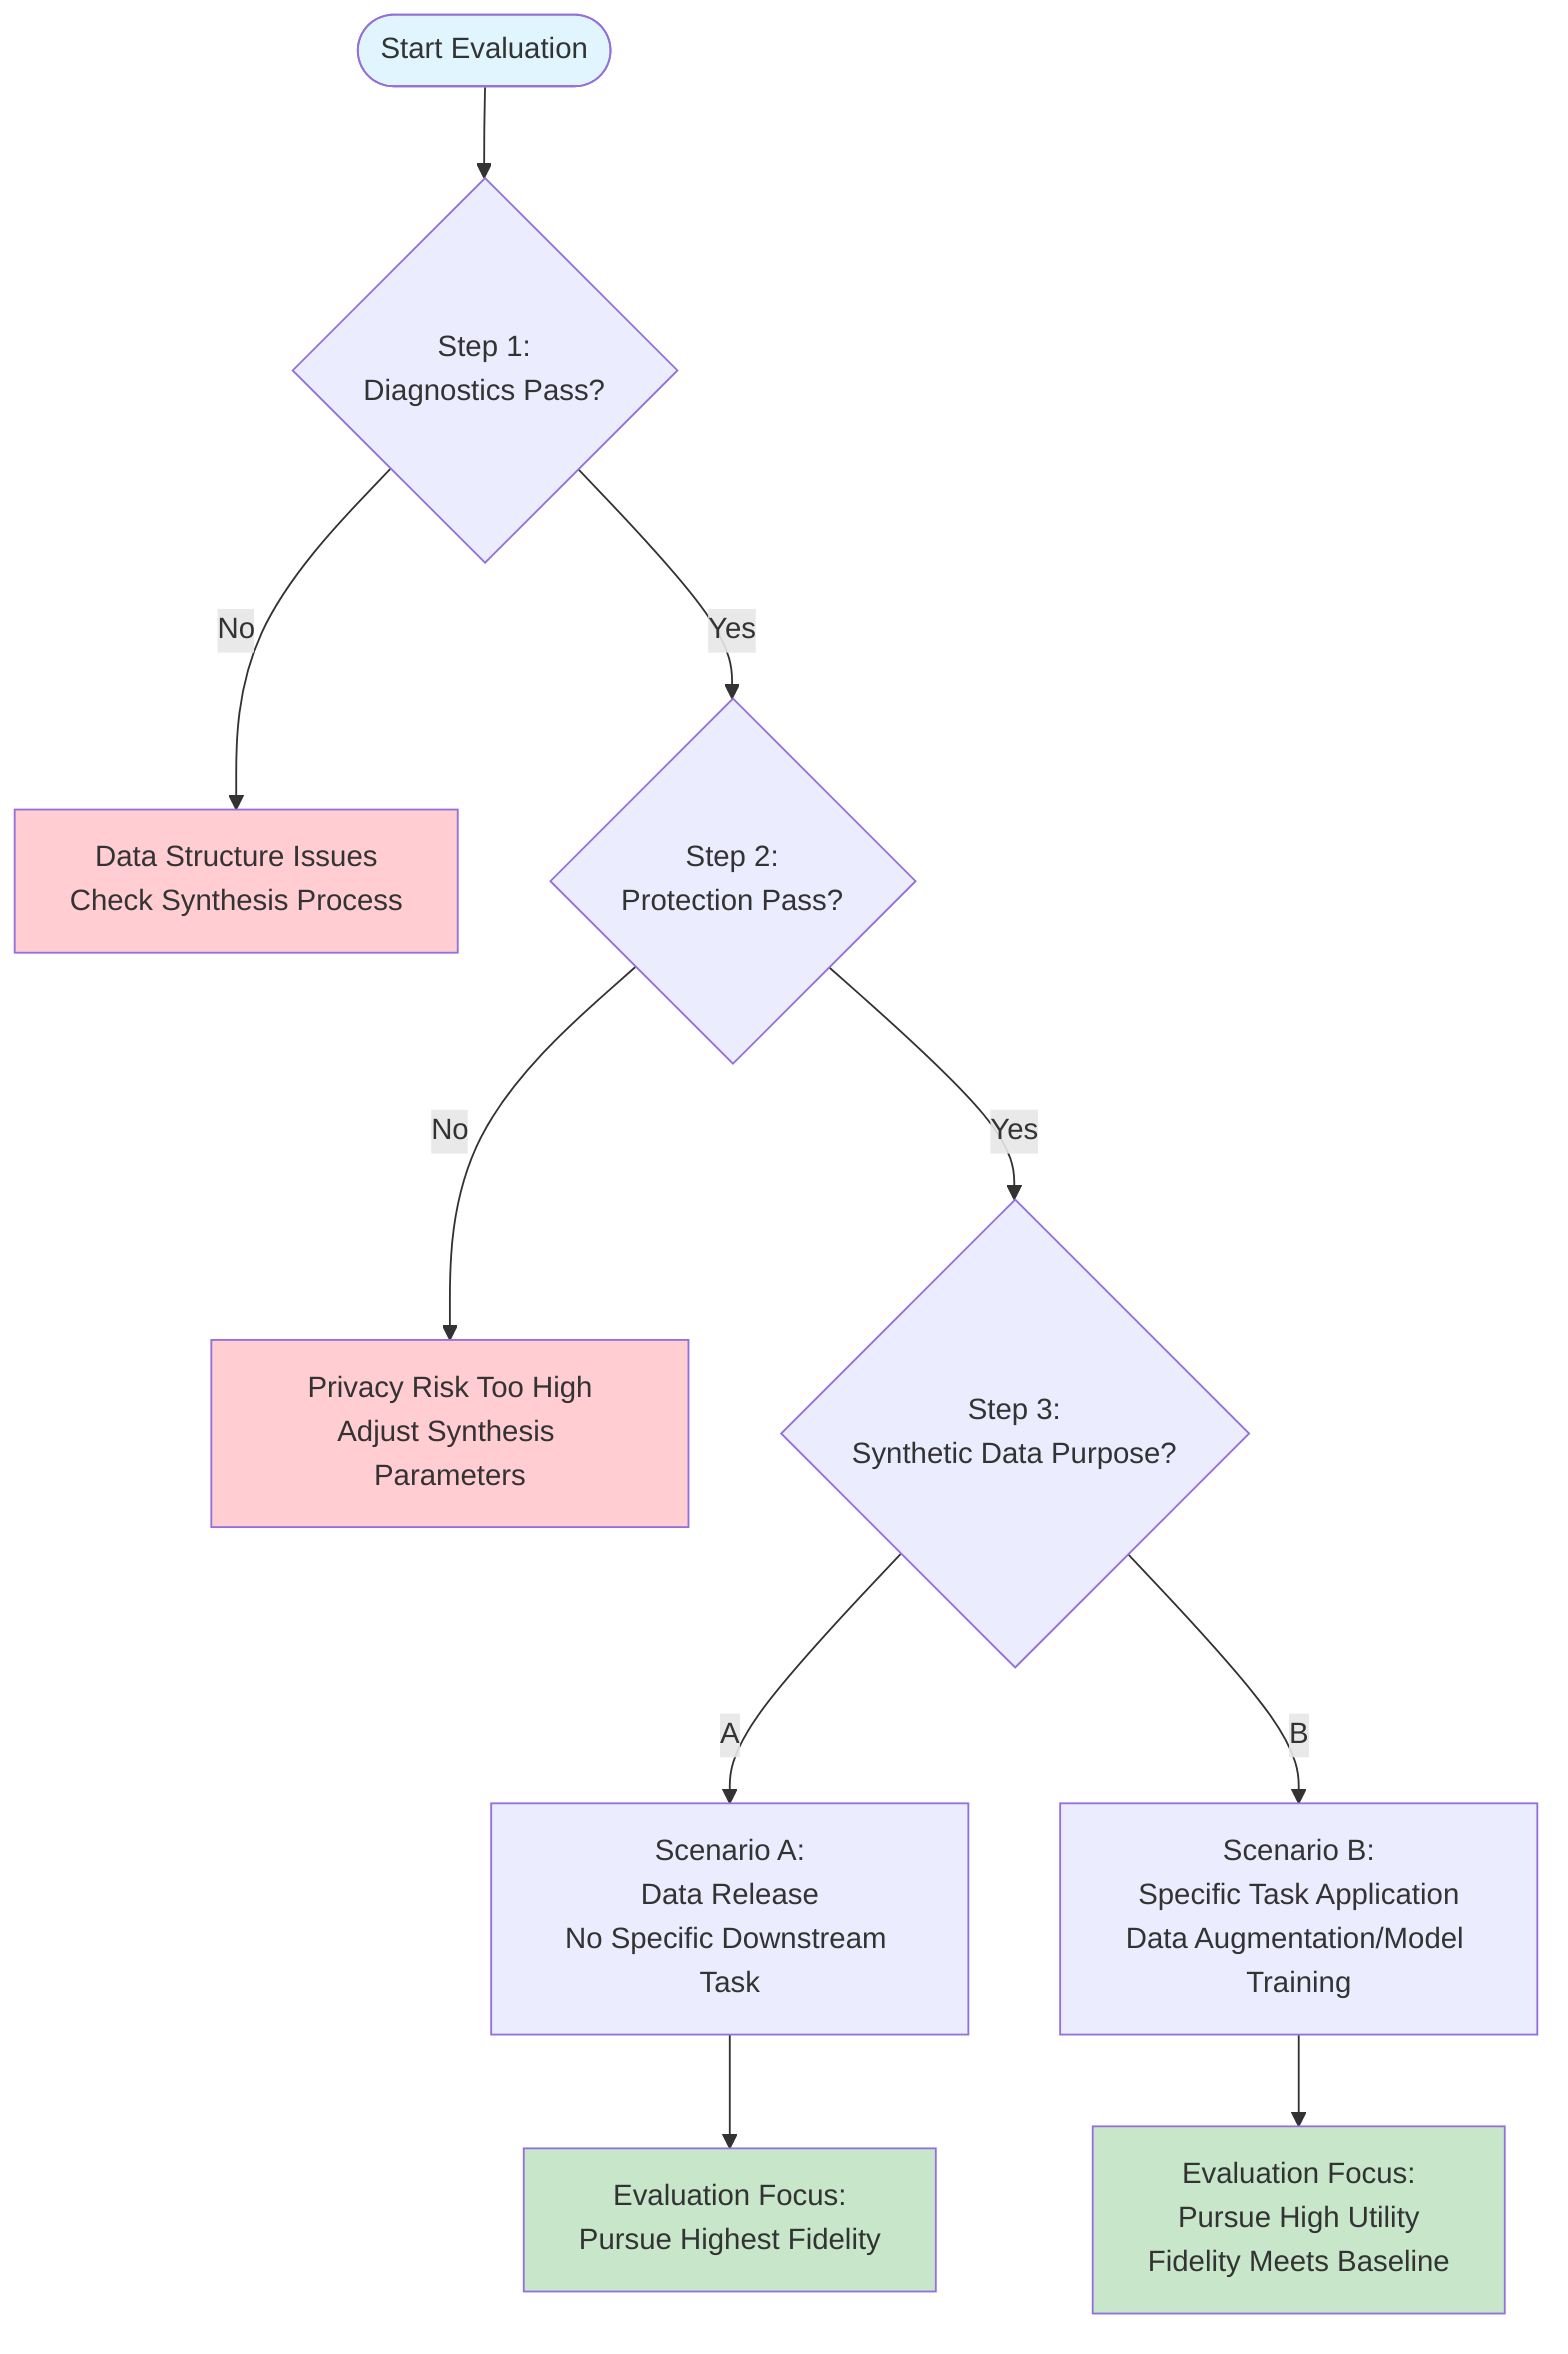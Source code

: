 flowchart TD
    Start([Start Evaluation])
    Diagnostic{Step 1:<br/>Diagnostics Pass?}
    DiagnosticFail[Data Structure Issues<br/>Check Synthesis Process]
    Privacy{Step 2:<br/>Protection Pass?}
    PrivacyFail[Privacy Risk Too High<br/>Adjust Synthesis Parameters]
    Purpose{Step 3:<br/>Synthetic Data Purpose?}
    Release[Scenario A:<br/>Data Release<br/>No Specific Downstream Task]
    Task[Scenario B:<br/>Specific Task Application<br/>Data Augmentation/Model Training]
    FidelityFocus[Evaluation Focus:<br/>Pursue Highest Fidelity]
    UtilityFocus[Evaluation Focus:<br/>Pursue High Utility<br/>Fidelity Meets Baseline]

    Start --> Diagnostic
    Diagnostic -->|No| DiagnosticFail
    Diagnostic -->|Yes| Privacy
    Privacy -->|No| PrivacyFail
    Privacy -->|Yes| Purpose
    Purpose -->|A| Release
    Purpose -->|B| Task
    Release --> FidelityFocus
    Task --> UtilityFocus

    style Start fill:#e1f5fe
    style DiagnosticFail fill:#ffcdd2
    style PrivacyFail fill:#ffcdd2
    style FidelityFocus fill:#c8e6c9
    style UtilityFocus fill:#c8e6c9